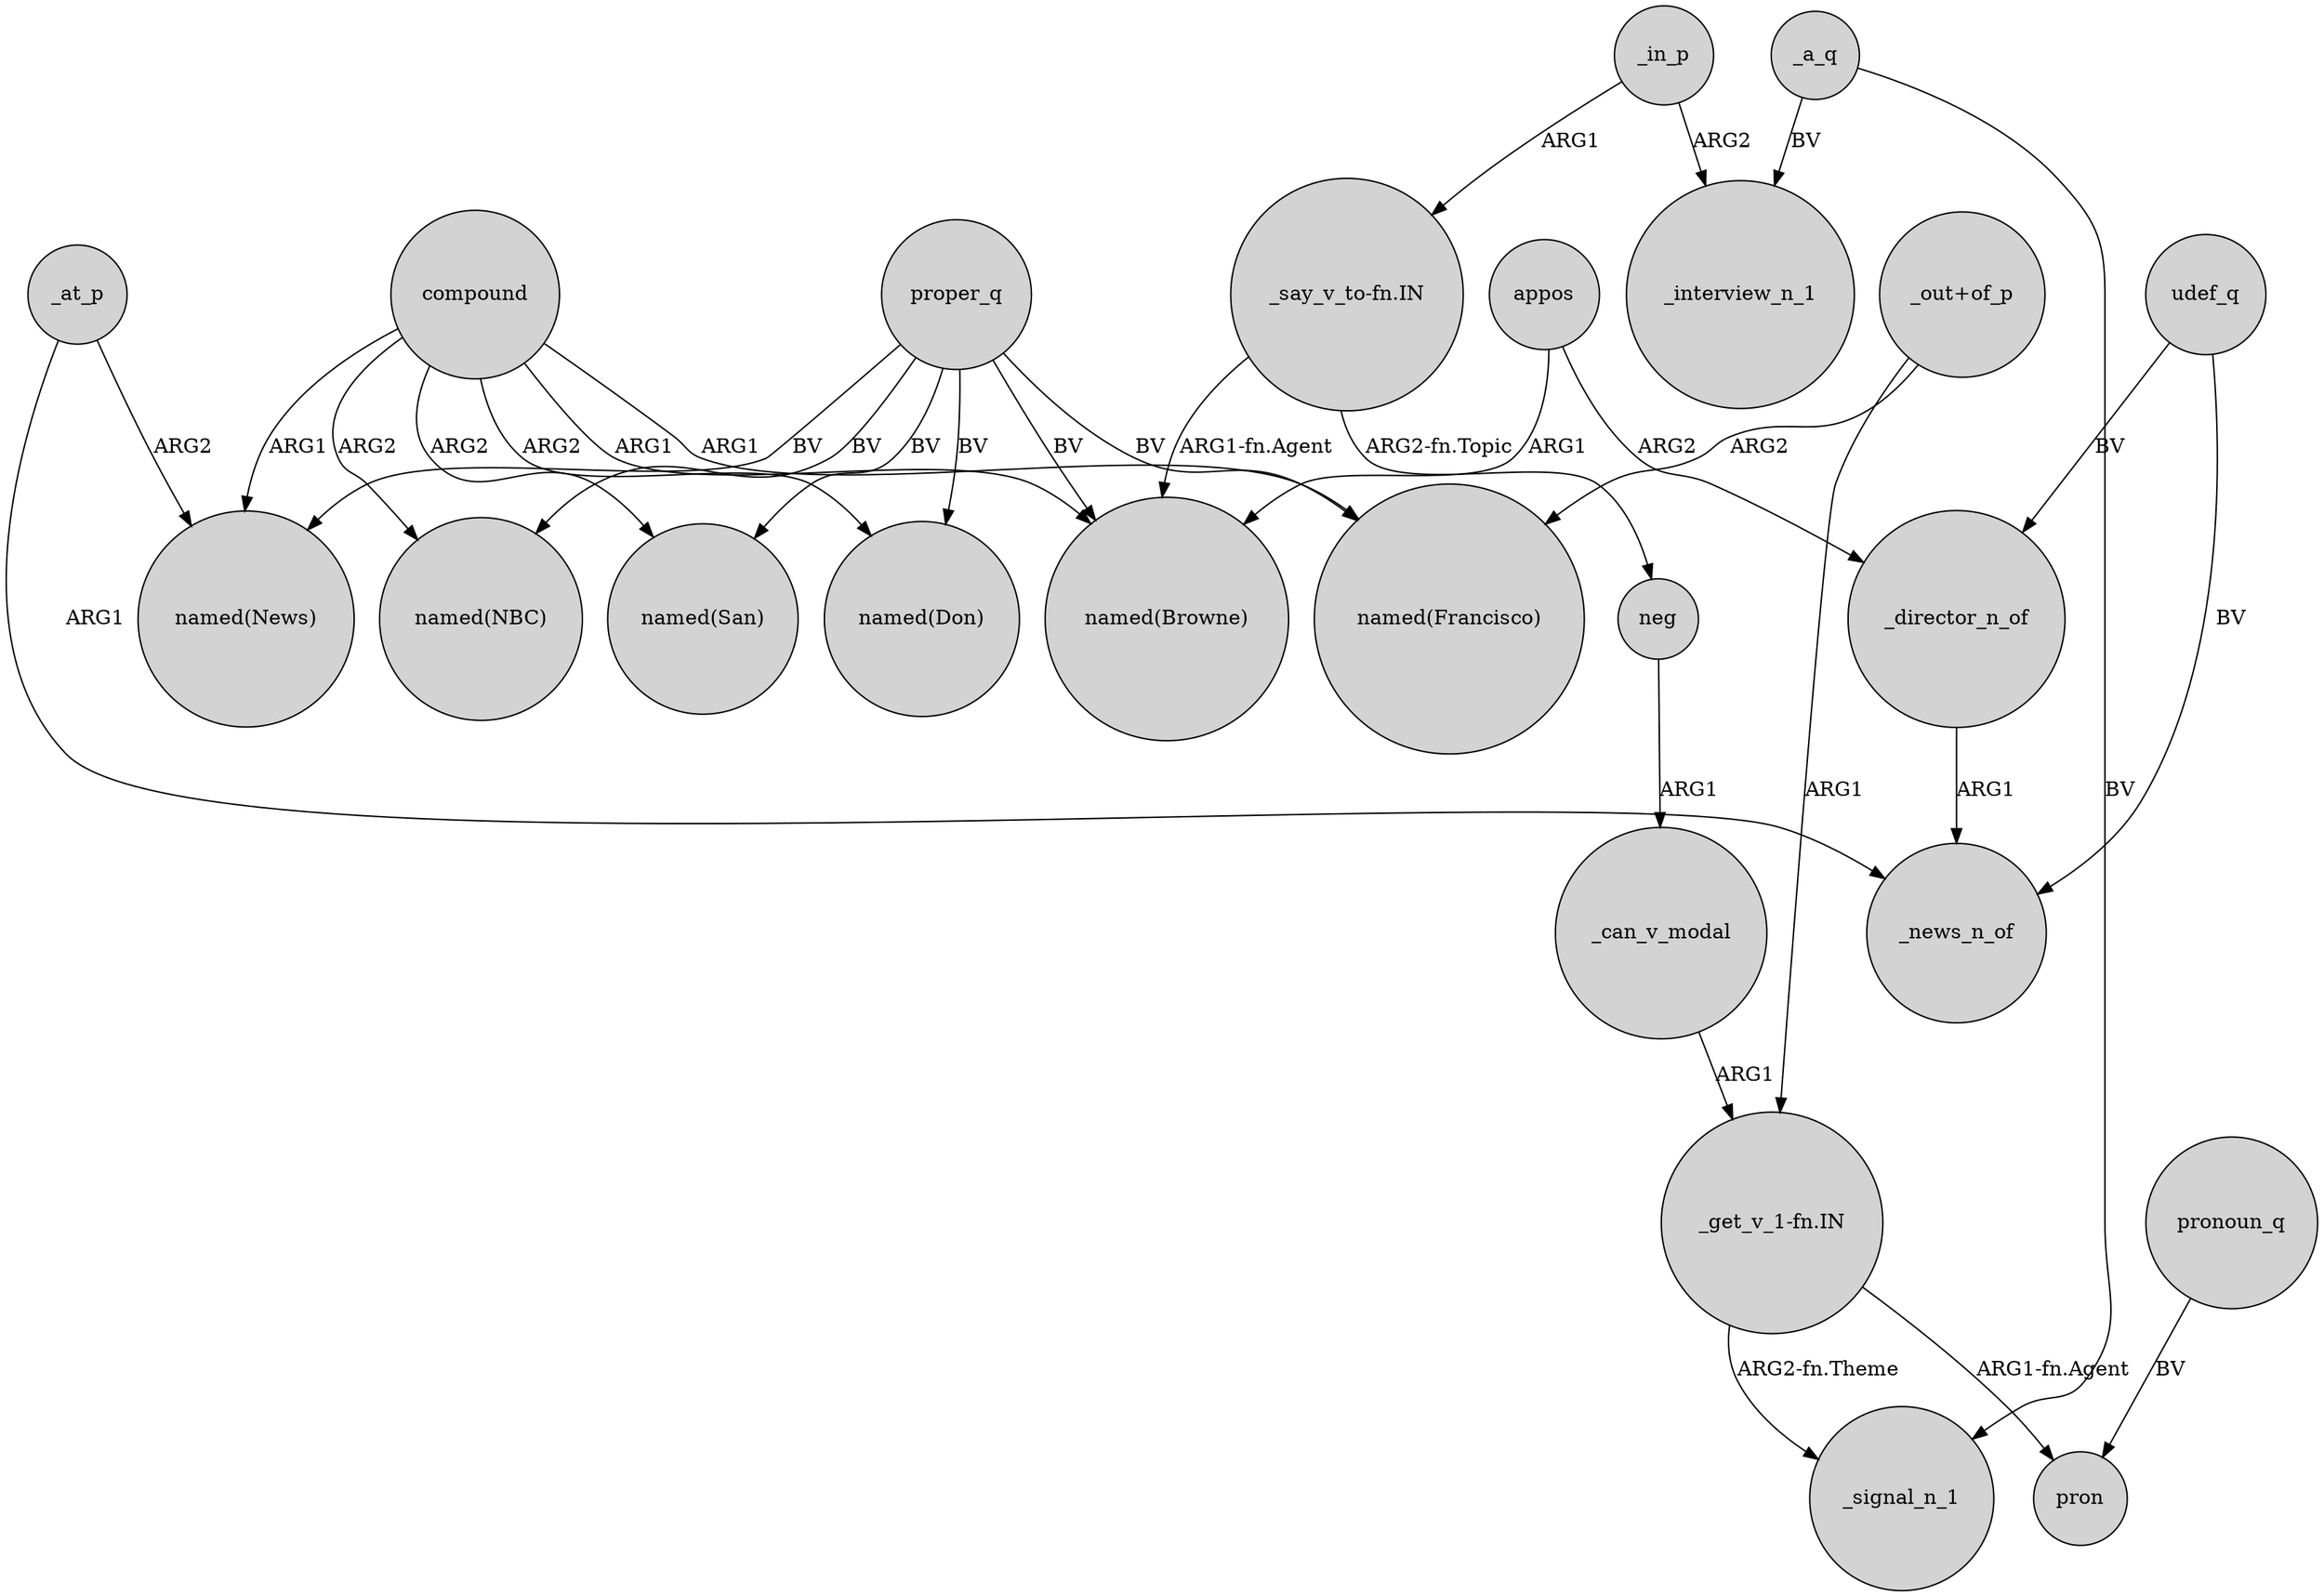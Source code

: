 digraph {
	node [shape=circle style=filled]
	compound -> "named(News)" [label=ARG1]
	proper_q -> "named(Don)" [label=BV]
	_in_p -> _interview_n_1 [label=ARG2]
	compound -> "named(Browne)" [label=ARG1]
	_a_q -> _signal_n_1 [label=BV]
	proper_q -> "named(Francisco)" [label=BV]
	_at_p -> "named(News)" [label=ARG2]
	_in_p -> "_say_v_to-fn.IN" [label=ARG1]
	proper_q -> "named(NBC)" [label=BV]
	compound -> "named(San)" [label=ARG2]
	_director_n_of -> _news_n_of [label=ARG1]
	_a_q -> _interview_n_1 [label=BV]
	compound -> "named(Don)" [label=ARG2]
	_can_v_modal -> "_get_v_1-fn.IN" [label=ARG1]
	"_say_v_to-fn.IN" -> "named(Browne)" [label="ARG1-fn.Agent"]
	proper_q -> "named(News)" [label=BV]
	pronoun_q -> pron [label=BV]
	_at_p -> _news_n_of [label=ARG1]
	"_get_v_1-fn.IN" -> pron [label="ARG1-fn.Agent"]
	"_out+of_p" -> "named(Francisco)" [label=ARG2]
	appos -> "named(Browne)" [label=ARG1]
	compound -> "named(NBC)" [label=ARG2]
	compound -> "named(Francisco)" [label=ARG1]
	"_say_v_to-fn.IN" -> neg [label="ARG2-fn.Topic"]
	proper_q -> "named(Browne)" [label=BV]
	udef_q -> _news_n_of [label=BV]
	proper_q -> "named(San)" [label=BV]
	"_out+of_p" -> "_get_v_1-fn.IN" [label=ARG1]
	"_get_v_1-fn.IN" -> _signal_n_1 [label="ARG2-fn.Theme"]
	appos -> _director_n_of [label=ARG2]
	udef_q -> _director_n_of [label=BV]
	neg -> _can_v_modal [label=ARG1]
}
